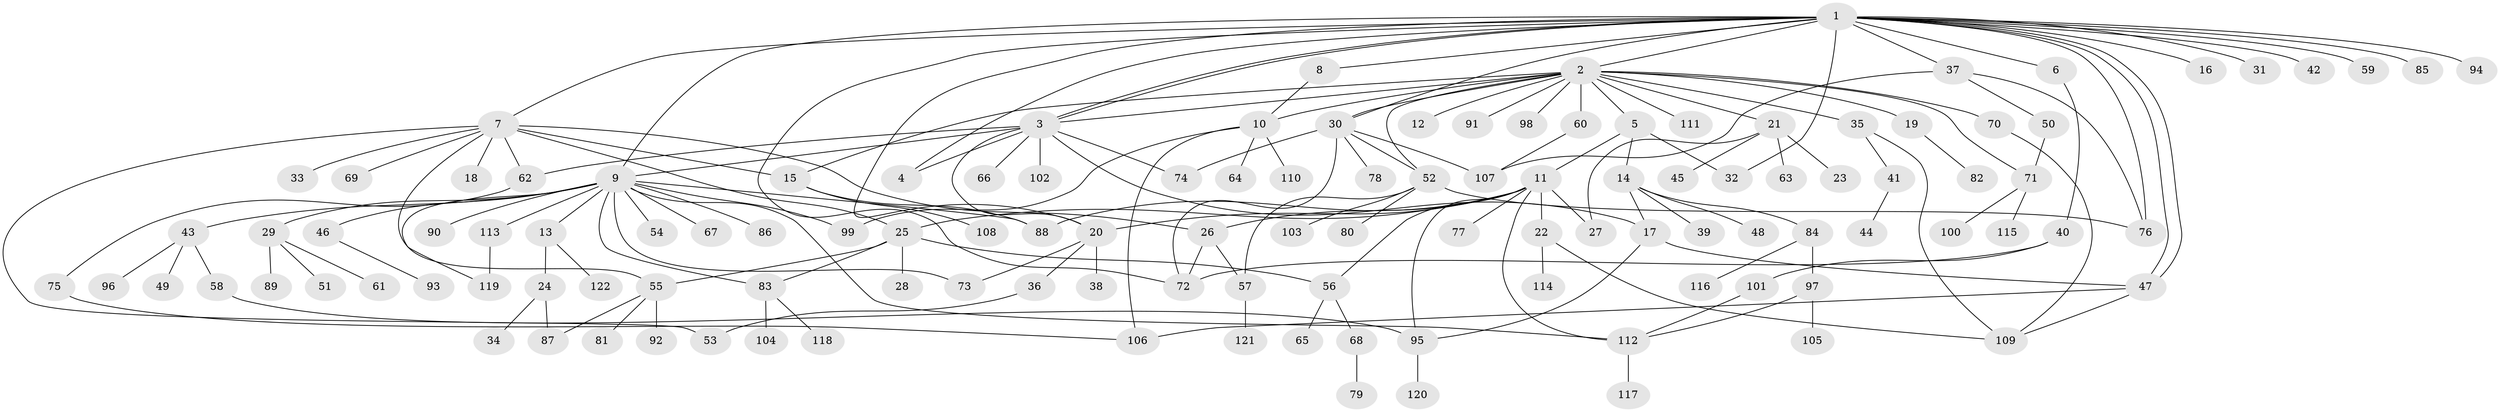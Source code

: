 // coarse degree distribution, {19: 0.020833333333333332, 16: 0.020833333333333332, 9: 0.020833333333333332, 11: 0.020833333333333332, 2: 0.14583333333333334, 12: 0.020833333333333332, 15: 0.020833333333333332, 4: 0.08333333333333333, 1: 0.5, 7: 0.041666666666666664, 3: 0.0625, 6: 0.020833333333333332, 5: 0.020833333333333332}
// Generated by graph-tools (version 1.1) at 2025/18/03/04/25 18:18:22]
// undirected, 122 vertices, 169 edges
graph export_dot {
graph [start="1"]
  node [color=gray90,style=filled];
  1;
  2;
  3;
  4;
  5;
  6;
  7;
  8;
  9;
  10;
  11;
  12;
  13;
  14;
  15;
  16;
  17;
  18;
  19;
  20;
  21;
  22;
  23;
  24;
  25;
  26;
  27;
  28;
  29;
  30;
  31;
  32;
  33;
  34;
  35;
  36;
  37;
  38;
  39;
  40;
  41;
  42;
  43;
  44;
  45;
  46;
  47;
  48;
  49;
  50;
  51;
  52;
  53;
  54;
  55;
  56;
  57;
  58;
  59;
  60;
  61;
  62;
  63;
  64;
  65;
  66;
  67;
  68;
  69;
  70;
  71;
  72;
  73;
  74;
  75;
  76;
  77;
  78;
  79;
  80;
  81;
  82;
  83;
  84;
  85;
  86;
  87;
  88;
  89;
  90;
  91;
  92;
  93;
  94;
  95;
  96;
  97;
  98;
  99;
  100;
  101;
  102;
  103;
  104;
  105;
  106;
  107;
  108;
  109;
  110;
  111;
  112;
  113;
  114;
  115;
  116;
  117;
  118;
  119;
  120;
  121;
  122;
  1 -- 2;
  1 -- 3;
  1 -- 3;
  1 -- 4;
  1 -- 6;
  1 -- 7;
  1 -- 8;
  1 -- 9;
  1 -- 16;
  1 -- 20;
  1 -- 30;
  1 -- 31;
  1 -- 32;
  1 -- 37;
  1 -- 42;
  1 -- 47;
  1 -- 47;
  1 -- 59;
  1 -- 72;
  1 -- 76;
  1 -- 85;
  1 -- 94;
  2 -- 3;
  2 -- 5;
  2 -- 10;
  2 -- 12;
  2 -- 15;
  2 -- 19;
  2 -- 21;
  2 -- 30;
  2 -- 35;
  2 -- 52;
  2 -- 60;
  2 -- 70;
  2 -- 71;
  2 -- 91;
  2 -- 98;
  2 -- 111;
  3 -- 4;
  3 -- 9;
  3 -- 17;
  3 -- 20;
  3 -- 62;
  3 -- 66;
  3 -- 74;
  3 -- 102;
  5 -- 11;
  5 -- 14;
  5 -- 32;
  6 -- 40;
  7 -- 15;
  7 -- 18;
  7 -- 25;
  7 -- 26;
  7 -- 33;
  7 -- 53;
  7 -- 55;
  7 -- 62;
  7 -- 69;
  8 -- 10;
  9 -- 13;
  9 -- 29;
  9 -- 43;
  9 -- 46;
  9 -- 54;
  9 -- 67;
  9 -- 73;
  9 -- 83;
  9 -- 86;
  9 -- 88;
  9 -- 90;
  9 -- 99;
  9 -- 112;
  9 -- 113;
  9 -- 119;
  10 -- 64;
  10 -- 99;
  10 -- 106;
  10 -- 110;
  11 -- 20;
  11 -- 22;
  11 -- 25;
  11 -- 26;
  11 -- 27;
  11 -- 56;
  11 -- 77;
  11 -- 88;
  11 -- 95;
  11 -- 112;
  13 -- 24;
  13 -- 122;
  14 -- 17;
  14 -- 39;
  14 -- 48;
  14 -- 84;
  15 -- 88;
  15 -- 108;
  17 -- 47;
  17 -- 95;
  19 -- 82;
  20 -- 36;
  20 -- 38;
  20 -- 73;
  21 -- 23;
  21 -- 27;
  21 -- 45;
  21 -- 63;
  22 -- 109;
  22 -- 114;
  24 -- 34;
  24 -- 87;
  25 -- 28;
  25 -- 55;
  25 -- 56;
  25 -- 83;
  26 -- 57;
  26 -- 72;
  29 -- 51;
  29 -- 61;
  29 -- 89;
  30 -- 52;
  30 -- 72;
  30 -- 74;
  30 -- 78;
  30 -- 107;
  35 -- 41;
  35 -- 109;
  36 -- 53;
  37 -- 50;
  37 -- 76;
  37 -- 107;
  40 -- 72;
  40 -- 101;
  41 -- 44;
  43 -- 49;
  43 -- 58;
  43 -- 96;
  46 -- 93;
  47 -- 106;
  47 -- 109;
  50 -- 71;
  52 -- 57;
  52 -- 76;
  52 -- 80;
  52 -- 103;
  55 -- 81;
  55 -- 87;
  55 -- 92;
  56 -- 65;
  56 -- 68;
  57 -- 121;
  58 -- 95;
  60 -- 107;
  62 -- 75;
  68 -- 79;
  70 -- 109;
  71 -- 100;
  71 -- 115;
  75 -- 106;
  83 -- 104;
  83 -- 118;
  84 -- 97;
  84 -- 116;
  95 -- 120;
  97 -- 105;
  97 -- 112;
  101 -- 112;
  112 -- 117;
  113 -- 119;
}
